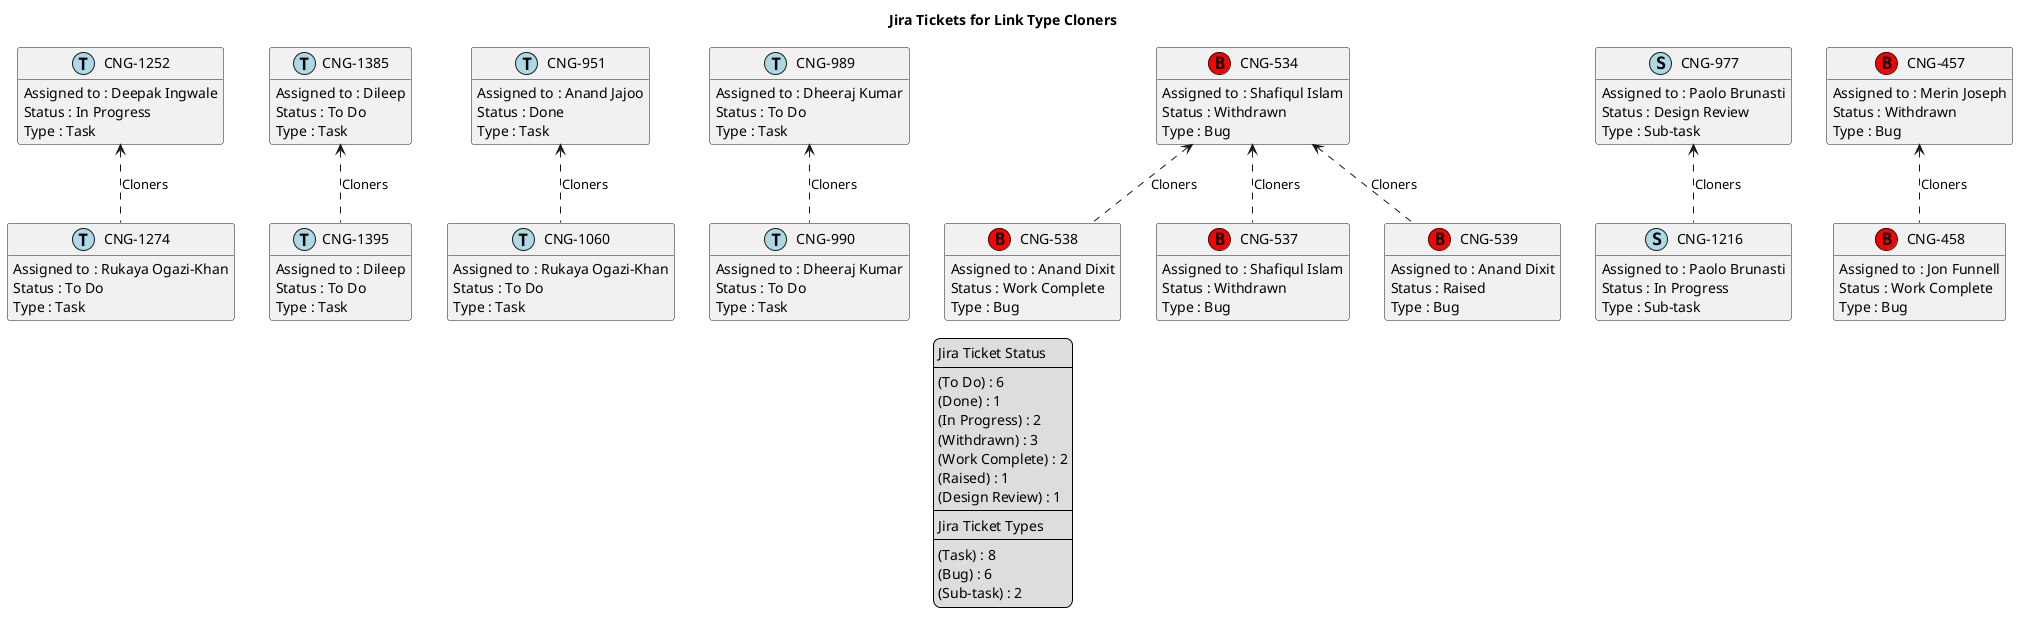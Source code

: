 @startuml
'https://plantuml.com/class-diagram

' GENERATE CLASS DIAGRAM ===========
' Generated at    : Thu Apr 18 15:11:08 CEST 2024

title Jira Tickets for Link Type Cloners
hide empty members

legend
Jira Ticket Status
----
(To Do) : 6
(Done) : 1
(In Progress) : 2
(Withdrawn) : 3
(Work Complete) : 2
(Raised) : 1
(Design Review) : 1
----
Jira Ticket Types
----
(Task) : 8
(Bug) : 6
(Sub-task) : 2
end legend


' Tickets =======
class "CNG-1252" << (T,lightblue) >> {
  Assigned to : Deepak Ingwale
  Status : In Progress
  Type : Task
}

class "CNG-1274" << (T,lightblue) >> {
  Assigned to : Rukaya Ogazi-Khan
  Status : To Do
  Type : Task
}

class "CNG-1395" << (T,lightblue) >> {
  Assigned to : Dileep
  Status : To Do
  Type : Task
}

class "CNG-1060" << (T,lightblue) >> {
  Assigned to : Rukaya Ogazi-Khan
  Status : To Do
  Type : Task
}

class "CNG-990" << (T,lightblue) >> {
  Assigned to : Dheeraj Kumar
  Status : To Do
  Type : Task
}

class "CNG-538" << (B,red) >> {
  Assigned to : Anand Dixit
  Status : Work Complete
  Type : Bug
}

class "CNG-989" << (T,lightblue) >> {
  Assigned to : Dheeraj Kumar
  Status : To Do
  Type : Task
}

class "CNG-537" << (B,red) >> {
  Assigned to : Shafiqul Islam
  Status : Withdrawn
  Type : Bug
}

class "CNG-977" << (S,lightblue) >> {
  Assigned to : Paolo Brunasti
  Status : Design Review
  Type : Sub-task
}

class "CNG-539" << (B,red) >> {
  Assigned to : Anand Dixit
  Status : Raised
  Type : Bug
}

class "CNG-1216" << (S,lightblue) >> {
  Assigned to : Paolo Brunasti
  Status : In Progress
  Type : Sub-task
}

class "CNG-534" << (B,red) >> {
  Assigned to : Shafiqul Islam
  Status : Withdrawn
  Type : Bug
}

class "CNG-457" << (B,red) >> {
  Assigned to : Merin Joseph
  Status : Withdrawn
  Type : Bug
}

class "CNG-951" << (T,lightblue) >> {
  Assigned to : Anand Jajoo
  Status : Done
  Type : Task
}

class "CNG-1385" << (T,lightblue) >> {
  Assigned to : Dileep
  Status : To Do
  Type : Task
}

class "CNG-458" << (B,red) >> {
  Assigned to : Jon Funnell
  Status : Work Complete
  Type : Bug
}



' Links =======
"CNG-534" <.. "CNG-537" : Cloners
"CNG-534" <.. "CNG-538" : Cloners
"CNG-534" <.. "CNG-539" : Cloners
"CNG-977" <.. "CNG-1216" : Cloners
"CNG-989" <.. "CNG-990" : Cloners
"CNG-951" <.. "CNG-1060" : Cloners
"CNG-1252" <.. "CNG-1274" : Cloners
"CNG-457" <.. "CNG-458" : Cloners
"CNG-1385" <.. "CNG-1395" : Cloners


@enduml
